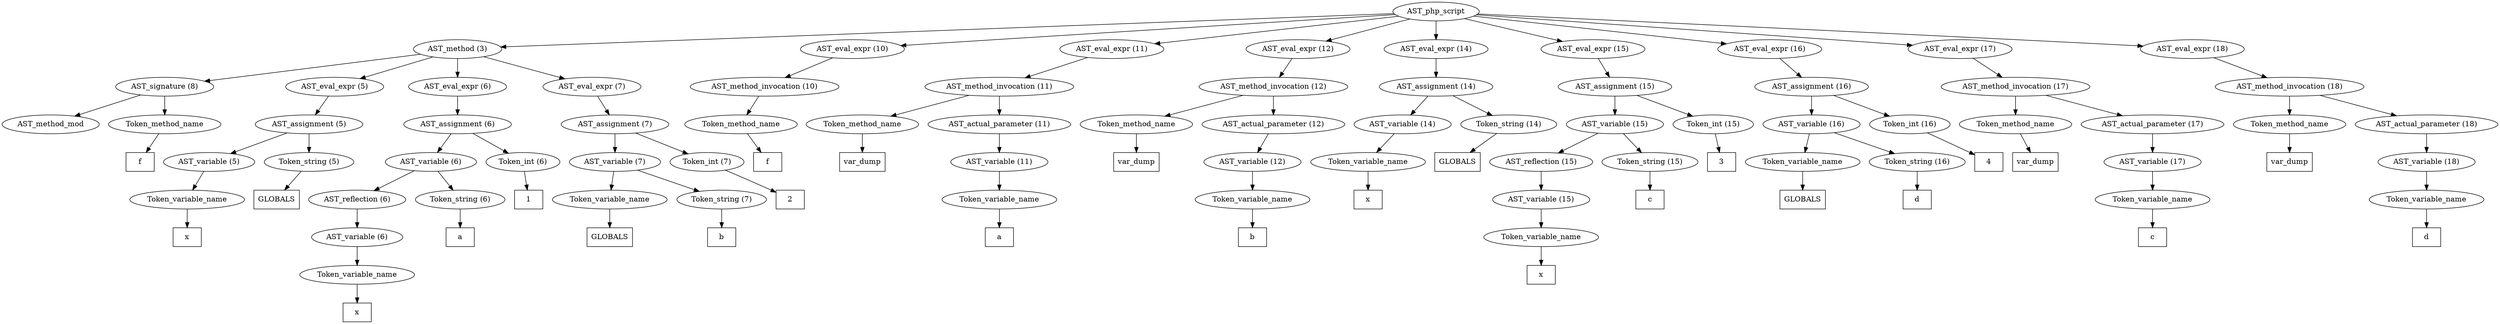/*
 * AST in dot format generated by phc -- the PHP compiler
 */

digraph AST {
node_0 [label="AST_php_script"];
node_1 [label="AST_method (3)"];
node_2 [label="AST_signature (8)"];
node_3 [label="AST_method_mod"];
node_4 [label="Token_method_name"];
node_5 [label="f", shape=box]
node_4 -> node_5;
node_2 -> node_4;
node_2 -> node_3;
node_6 [label="AST_eval_expr (5)"];
node_7 [label="AST_assignment (5)"];
node_8 [label="AST_variable (5)"];
node_9 [label="Token_variable_name"];
node_10 [label="x", shape=box]
node_9 -> node_10;
node_8 -> node_9;
node_11 [label="Token_string (5)"];
node_12 [label="GLOBALS", shape=box]
node_11 -> node_12;
node_7 -> node_11;
node_7 -> node_8;
node_6 -> node_7;
node_13 [label="AST_eval_expr (6)"];
node_14 [label="AST_assignment (6)"];
node_15 [label="AST_variable (6)"];
node_16 [label="AST_reflection (6)"];
node_17 [label="AST_variable (6)"];
node_18 [label="Token_variable_name"];
node_19 [label="x", shape=box]
node_18 -> node_19;
node_17 -> node_18;
node_16 -> node_17;
node_20 [label="Token_string (6)"];
node_21 [label="a", shape=box]
node_20 -> node_21;
node_15 -> node_20;
node_15 -> node_16;
node_22 [label="Token_int (6)"];
node_23 [label="1", shape=box]
node_22 -> node_23;
node_14 -> node_22;
node_14 -> node_15;
node_13 -> node_14;
node_24 [label="AST_eval_expr (7)"];
node_25 [label="AST_assignment (7)"];
node_26 [label="AST_variable (7)"];
node_27 [label="Token_variable_name"];
node_28 [label="GLOBALS", shape=box]
node_27 -> node_28;
node_29 [label="Token_string (7)"];
node_30 [label="b", shape=box]
node_29 -> node_30;
node_26 -> node_29;
node_26 -> node_27;
node_31 [label="Token_int (7)"];
node_32 [label="2", shape=box]
node_31 -> node_32;
node_25 -> node_31;
node_25 -> node_26;
node_24 -> node_25;
node_1 -> node_24;
node_1 -> node_13;
node_1 -> node_6;
node_1 -> node_2;
node_33 [label="AST_eval_expr (10)"];
node_34 [label="AST_method_invocation (10)"];
node_35 [label="Token_method_name"];
node_36 [label="f", shape=box]
node_35 -> node_36;
node_34 -> node_35;
node_33 -> node_34;
node_37 [label="AST_eval_expr (11)"];
node_38 [label="AST_method_invocation (11)"];
node_39 [label="Token_method_name"];
node_40 [label="var_dump", shape=box]
node_39 -> node_40;
node_41 [label="AST_actual_parameter (11)"];
node_42 [label="AST_variable (11)"];
node_43 [label="Token_variable_name"];
node_44 [label="a", shape=box]
node_43 -> node_44;
node_42 -> node_43;
node_41 -> node_42;
node_38 -> node_41;
node_38 -> node_39;
node_37 -> node_38;
node_45 [label="AST_eval_expr (12)"];
node_46 [label="AST_method_invocation (12)"];
node_47 [label="Token_method_name"];
node_48 [label="var_dump", shape=box]
node_47 -> node_48;
node_49 [label="AST_actual_parameter (12)"];
node_50 [label="AST_variable (12)"];
node_51 [label="Token_variable_name"];
node_52 [label="b", shape=box]
node_51 -> node_52;
node_50 -> node_51;
node_49 -> node_50;
node_46 -> node_49;
node_46 -> node_47;
node_45 -> node_46;
node_53 [label="AST_eval_expr (14)"];
node_54 [label="AST_assignment (14)"];
node_55 [label="AST_variable (14)"];
node_56 [label="Token_variable_name"];
node_57 [label="x", shape=box]
node_56 -> node_57;
node_55 -> node_56;
node_58 [label="Token_string (14)"];
node_59 [label="GLOBALS", shape=box]
node_58 -> node_59;
node_54 -> node_58;
node_54 -> node_55;
node_53 -> node_54;
node_60 [label="AST_eval_expr (15)"];
node_61 [label="AST_assignment (15)"];
node_62 [label="AST_variable (15)"];
node_63 [label="AST_reflection (15)"];
node_64 [label="AST_variable (15)"];
node_65 [label="Token_variable_name"];
node_66 [label="x", shape=box]
node_65 -> node_66;
node_64 -> node_65;
node_63 -> node_64;
node_67 [label="Token_string (15)"];
node_68 [label="c", shape=box]
node_67 -> node_68;
node_62 -> node_67;
node_62 -> node_63;
node_69 [label="Token_int (15)"];
node_70 [label="3", shape=box]
node_69 -> node_70;
node_61 -> node_69;
node_61 -> node_62;
node_60 -> node_61;
node_71 [label="AST_eval_expr (16)"];
node_72 [label="AST_assignment (16)"];
node_73 [label="AST_variable (16)"];
node_74 [label="Token_variable_name"];
node_75 [label="GLOBALS", shape=box]
node_74 -> node_75;
node_76 [label="Token_string (16)"];
node_77 [label="d", shape=box]
node_76 -> node_77;
node_73 -> node_76;
node_73 -> node_74;
node_78 [label="Token_int (16)"];
node_79 [label="4", shape=box]
node_78 -> node_79;
node_72 -> node_78;
node_72 -> node_73;
node_71 -> node_72;
node_80 [label="AST_eval_expr (17)"];
node_81 [label="AST_method_invocation (17)"];
node_82 [label="Token_method_name"];
node_83 [label="var_dump", shape=box]
node_82 -> node_83;
node_84 [label="AST_actual_parameter (17)"];
node_85 [label="AST_variable (17)"];
node_86 [label="Token_variable_name"];
node_87 [label="c", shape=box]
node_86 -> node_87;
node_85 -> node_86;
node_84 -> node_85;
node_81 -> node_84;
node_81 -> node_82;
node_80 -> node_81;
node_88 [label="AST_eval_expr (18)"];
node_89 [label="AST_method_invocation (18)"];
node_90 [label="Token_method_name"];
node_91 [label="var_dump", shape=box]
node_90 -> node_91;
node_92 [label="AST_actual_parameter (18)"];
node_93 [label="AST_variable (18)"];
node_94 [label="Token_variable_name"];
node_95 [label="d", shape=box]
node_94 -> node_95;
node_93 -> node_94;
node_92 -> node_93;
node_89 -> node_92;
node_89 -> node_90;
node_88 -> node_89;
node_0 -> node_88;
node_0 -> node_80;
node_0 -> node_71;
node_0 -> node_60;
node_0 -> node_53;
node_0 -> node_45;
node_0 -> node_37;
node_0 -> node_33;
node_0 -> node_1;
}
